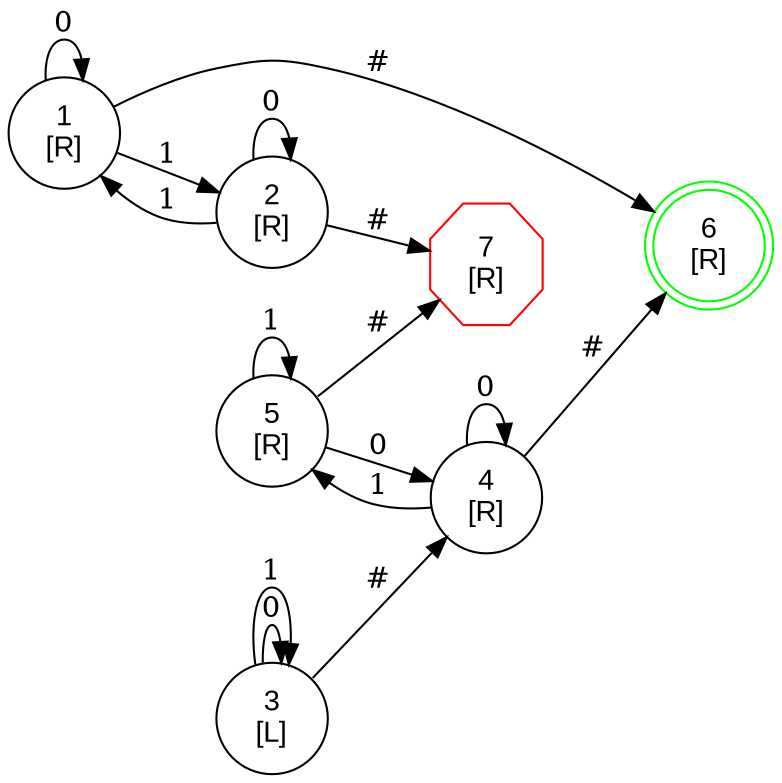 digraph FSM {
  rankdir=LR; node [shape=circle, fontname="Arial"];
  1 [label="1\n[R]", shape=circle];
  1 -> 2 [label="1"];
  1 -> 1 [label="0"];
  1 -> 6 [label="#"];
  2 [label="2\n[R]", shape=circle];
  2 -> 1 [label="1"];
  2 -> 2 [label="0"];
  2 -> 7 [label="#"];
  3 [label="3\n[L]", shape=circle];
  3 -> 3 [label="0"];
  3 -> 3 [label="1"];
  3 -> 4 [label="#"];
  4 [label="4\n[R]", shape=circle];
  4 -> 4 [label="0"];
  4 -> 5 [label="1"];
  4 -> 6 [label="#"];
  5 [label="5\n[R]", shape=circle];
  5 -> 7 [label="#"];
  5 -> 4 [label="0"];
  5 -> 5 [label="1"];
  6 [label="6\n[R]", shape=doublecircle, color="green"];
  7 [label="7\n[R]", shape=octagon, color="red"];
}
